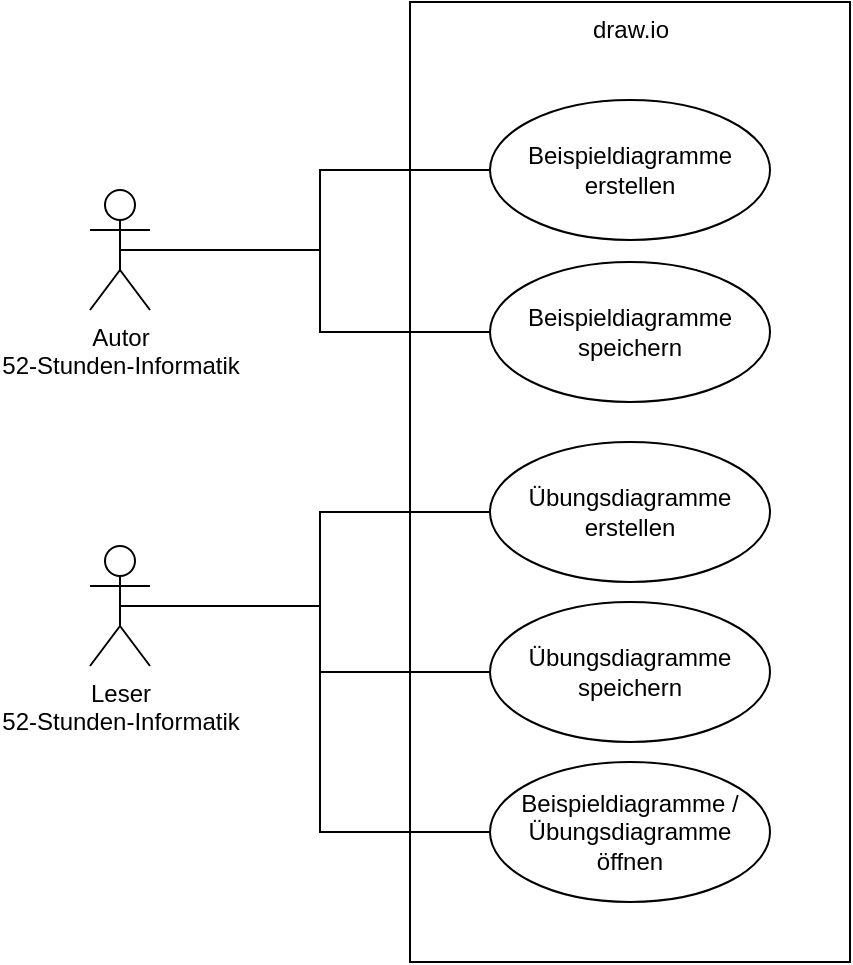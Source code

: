 <mxfile version="12.9.10" type="device"><diagram name="Page-1" id="c4acf3e9-155e-7222-9cf6-157b1a14988f"><mxGraphModel dx="934" dy="741" grid="1" gridSize="10" guides="1" tooltips="1" connect="1" arrows="1" fold="1" page="1" pageScale="1" pageWidth="850" pageHeight="1100" background="#ffffff" math="0" shadow="0"><root><mxCell id="0"/><mxCell id="1" parent="0"/><mxCell id="VQzrJq5INOSHC8CObAL5-14" value="draw.io" style="html=1;verticalAlign=top;" vertex="1" parent="1"><mxGeometry x="270" y="30" width="220" height="480" as="geometry"/></mxCell><mxCell id="VQzrJq5INOSHC8CObAL5-20" style="edgeStyle=orthogonalEdgeStyle;rounded=0;orthogonalLoop=1;jettySize=auto;html=1;exitX=0.5;exitY=0.5;exitDx=0;exitDy=0;exitPerimeter=0;strokeColor=#000000;endArrow=none;endFill=0;" edge="1" parent="1" source="VQzrJq5INOSHC8CObAL5-9" target="VQzrJq5INOSHC8CObAL5-17"><mxGeometry relative="1" as="geometry"/></mxCell><mxCell id="VQzrJq5INOSHC8CObAL5-21" style="edgeStyle=orthogonalEdgeStyle;rounded=0;orthogonalLoop=1;jettySize=auto;html=1;exitX=0.5;exitY=0.5;exitDx=0;exitDy=0;exitPerimeter=0;entryX=0;entryY=0.5;entryDx=0;entryDy=0;endArrow=none;endFill=0;strokeColor=#000000;" edge="1" parent="1" source="VQzrJq5INOSHC8CObAL5-9" target="VQzrJq5INOSHC8CObAL5-11"><mxGeometry relative="1" as="geometry"/></mxCell><mxCell id="VQzrJq5INOSHC8CObAL5-9" value="Autor&lt;br&gt;52-Stunden-Informatik" style="shape=umlActor;verticalLabelPosition=bottom;labelBackgroundColor=#ffffff;verticalAlign=top;html=1;" vertex="1" parent="1"><mxGeometry x="110" y="124" width="30" height="60" as="geometry"/></mxCell><mxCell id="VQzrJq5INOSHC8CObAL5-22" style="edgeStyle=orthogonalEdgeStyle;rounded=0;orthogonalLoop=1;jettySize=auto;html=1;exitX=0.5;exitY=0.5;exitDx=0;exitDy=0;exitPerimeter=0;entryX=0;entryY=0.5;entryDx=0;entryDy=0;endArrow=none;endFill=0;strokeColor=#000000;" edge="1" parent="1" source="VQzrJq5INOSHC8CObAL5-10" target="VQzrJq5INOSHC8CObAL5-15"><mxGeometry relative="1" as="geometry"/></mxCell><mxCell id="VQzrJq5INOSHC8CObAL5-23" style="edgeStyle=orthogonalEdgeStyle;rounded=0;orthogonalLoop=1;jettySize=auto;html=1;exitX=0.5;exitY=0.5;exitDx=0;exitDy=0;exitPerimeter=0;endArrow=none;endFill=0;strokeColor=#000000;" edge="1" parent="1" source="VQzrJq5INOSHC8CObAL5-10" target="VQzrJq5INOSHC8CObAL5-16"><mxGeometry relative="1" as="geometry"/></mxCell><mxCell id="VQzrJq5INOSHC8CObAL5-24" style="edgeStyle=orthogonalEdgeStyle;rounded=0;orthogonalLoop=1;jettySize=auto;html=1;exitX=0.5;exitY=0.5;exitDx=0;exitDy=0;exitPerimeter=0;entryX=0;entryY=0.5;entryDx=0;entryDy=0;endArrow=none;endFill=0;strokeColor=#000000;" edge="1" parent="1" source="VQzrJq5INOSHC8CObAL5-10" target="VQzrJq5INOSHC8CObAL5-19"><mxGeometry relative="1" as="geometry"/></mxCell><mxCell id="VQzrJq5INOSHC8CObAL5-10" value="Leser&lt;br&gt;52-Stunden-Informatik" style="shape=umlActor;verticalLabelPosition=bottom;labelBackgroundColor=#ffffff;verticalAlign=top;html=1;" vertex="1" parent="1"><mxGeometry x="110" y="302" width="30" height="60" as="geometry"/></mxCell><mxCell id="VQzrJq5INOSHC8CObAL5-11" value="Beispieldiagramme&lt;br&gt;speichern" style="ellipse;whiteSpace=wrap;html=1;" vertex="1" parent="1"><mxGeometry x="310" y="160" width="140" height="70" as="geometry"/></mxCell><mxCell id="VQzrJq5INOSHC8CObAL5-15" value="Übungsdiagramme&lt;br&gt;erstellen" style="ellipse;whiteSpace=wrap;html=1;" vertex="1" parent="1"><mxGeometry x="310" y="250" width="140" height="70" as="geometry"/></mxCell><mxCell id="VQzrJq5INOSHC8CObAL5-16" value="Übungsdiagramme&lt;br&gt;speichern" style="ellipse;whiteSpace=wrap;html=1;" vertex="1" parent="1"><mxGeometry x="310" y="330" width="140" height="70" as="geometry"/></mxCell><mxCell id="VQzrJq5INOSHC8CObAL5-17" value="Beispieldiagramme&lt;br&gt;erstellen" style="ellipse;whiteSpace=wrap;html=1;" vertex="1" parent="1"><mxGeometry x="310" y="79" width="140" height="70" as="geometry"/></mxCell><mxCell id="VQzrJq5INOSHC8CObAL5-19" value="Beispieldiagramme / Übungsdiagramme&lt;br&gt;öffnen" style="ellipse;whiteSpace=wrap;html=1;" vertex="1" parent="1"><mxGeometry x="310" y="410" width="140" height="70" as="geometry"/></mxCell></root></mxGraphModel></diagram></mxfile>